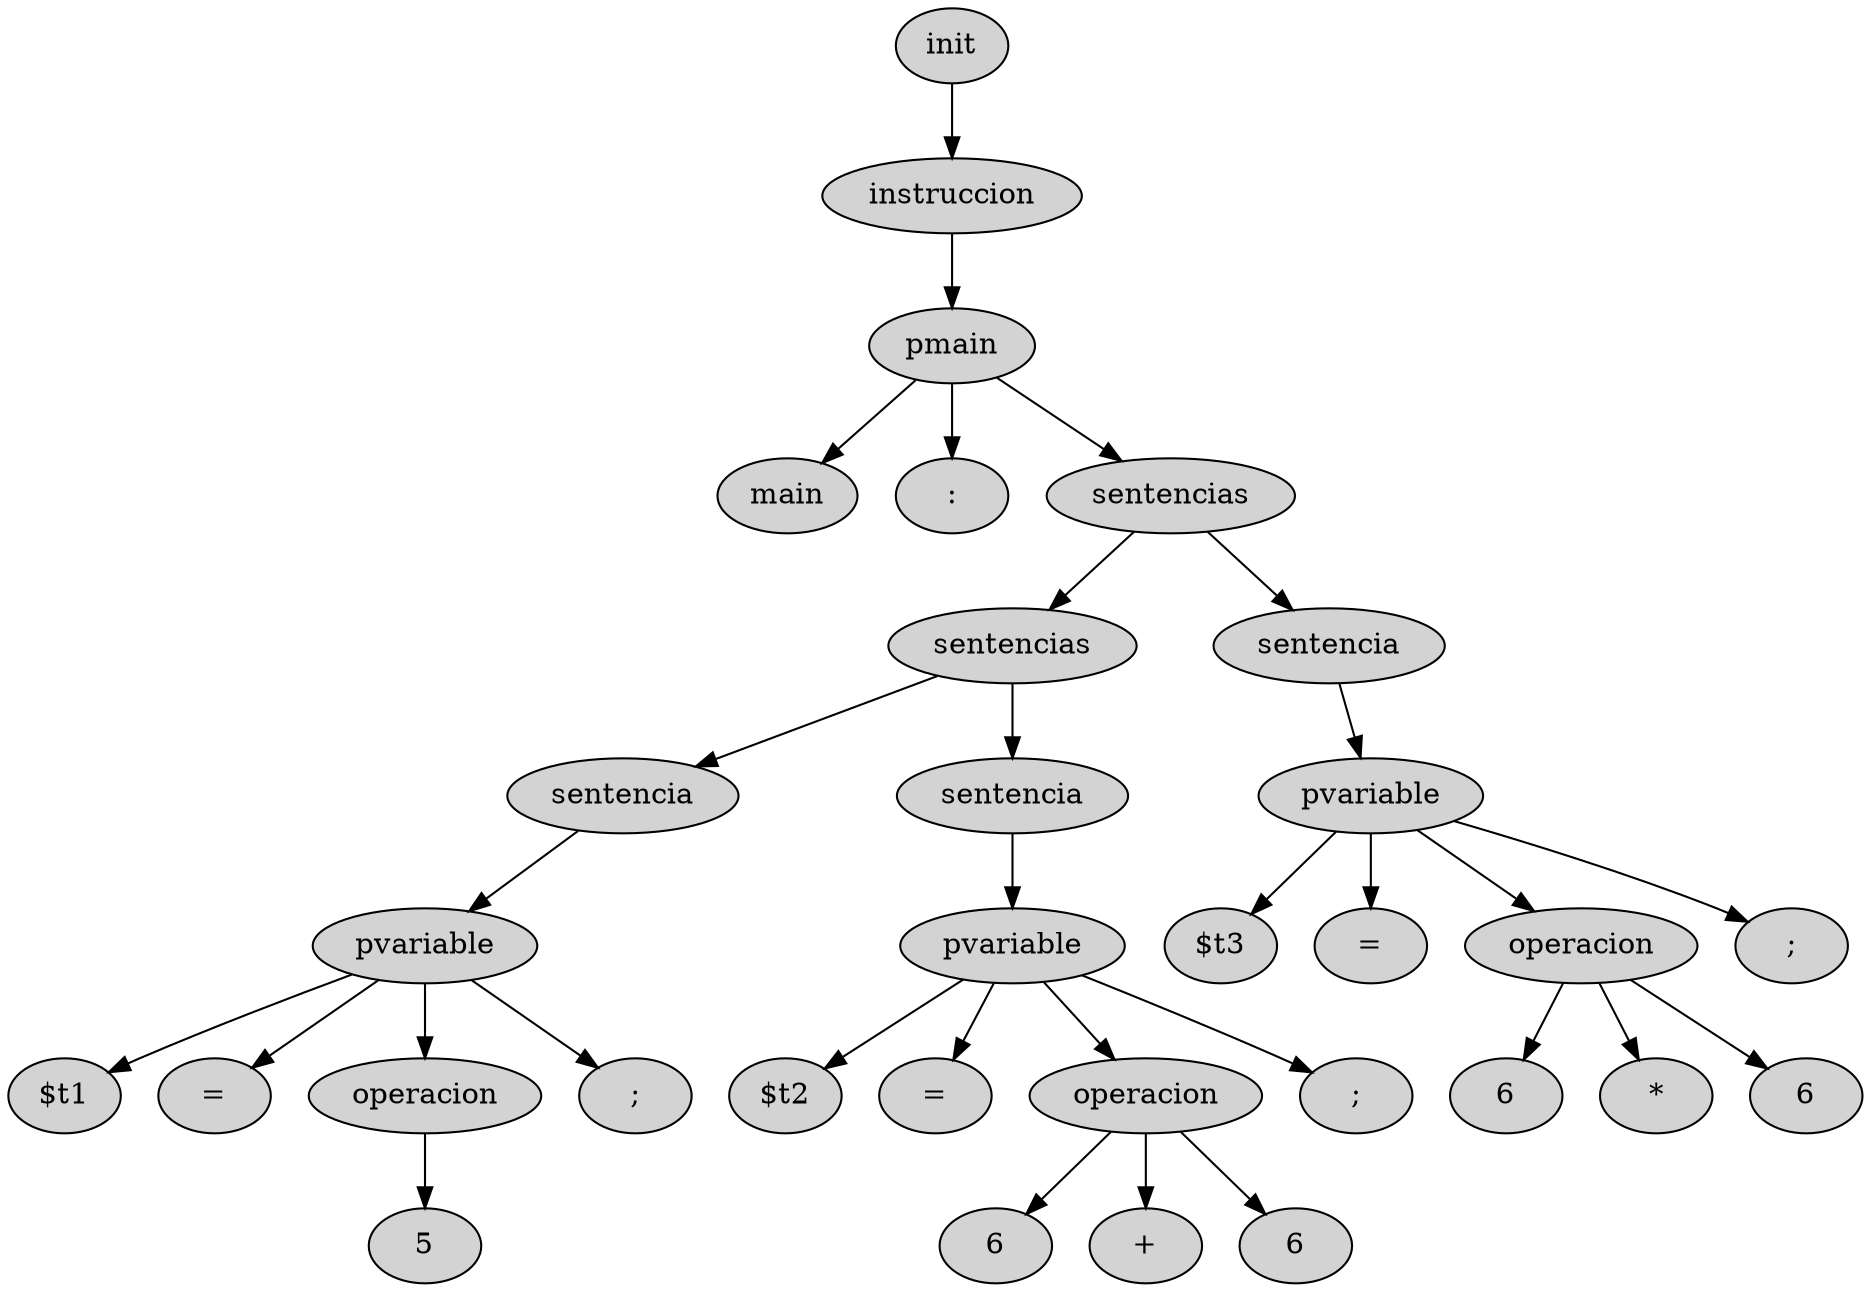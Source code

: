 digraph{ 
32[style = "filled" ; label = "init"] 
31[style = "filled" ; label = "instruccion"] 
28[style = "filled" ; label = "pmain"] 
29[style = "filled" ; label = "main"] 
30[style = "filled" ; label = ":"] 
27[style = "filled" ; label = "sentencias"] 
17[style = "filled" ; label = "sentencias"] 
7[style = "filled" ; label = "sentencia"] 
3[style = "filled" ; label = "pvariable"] 
4[style = "filled" ; label = "$t1"] 
5[style = "filled" ; label = "="] 
2[style = "filled" ; label = "operacion"] 
1[style = "filled" ; label = "5"] 
6[style = "filled" ; label = ";"] 
16[style = "filled" ; label = "sentencia"] 
12[style = "filled" ; label = "pvariable"] 
13[style = "filled" ; label = "$t2"] 
14[style = "filled" ; label = "="] 
10[style = "filled" ; label = "operacion"] 
8[style = "filled" ; label = "6"] 
11[style = "filled" ; label = "+"] 
9[style = "filled" ; label = "6"] 
15[style = "filled" ; label = ";"] 
26[style = "filled" ; label = "sentencia"] 
22[style = "filled" ; label = "pvariable"] 
23[style = "filled" ; label = "$t3"] 
24[style = "filled" ; label = "="] 
20[style = "filled" ; label = "operacion"] 
18[style = "filled" ; label = "6"] 
21[style = "filled" ; label = "*"] 
19[style = "filled" ; label = "6"] 
25[style = "filled" ; label = ";"] 
32->31;
31->28;
28->29;
28->30;
28->27;
27->17;
17->7;
7->3;
3->4;
3->5;
3->2;
2->1;
3->6;
17->16;
16->12;
12->13;
12->14;
12->10;
10->8;
10->11;
10->9;
12->15;
27->26;
26->22;
22->23;
22->24;
22->20;
20->18;
20->21;
20->19;
22->25;

}